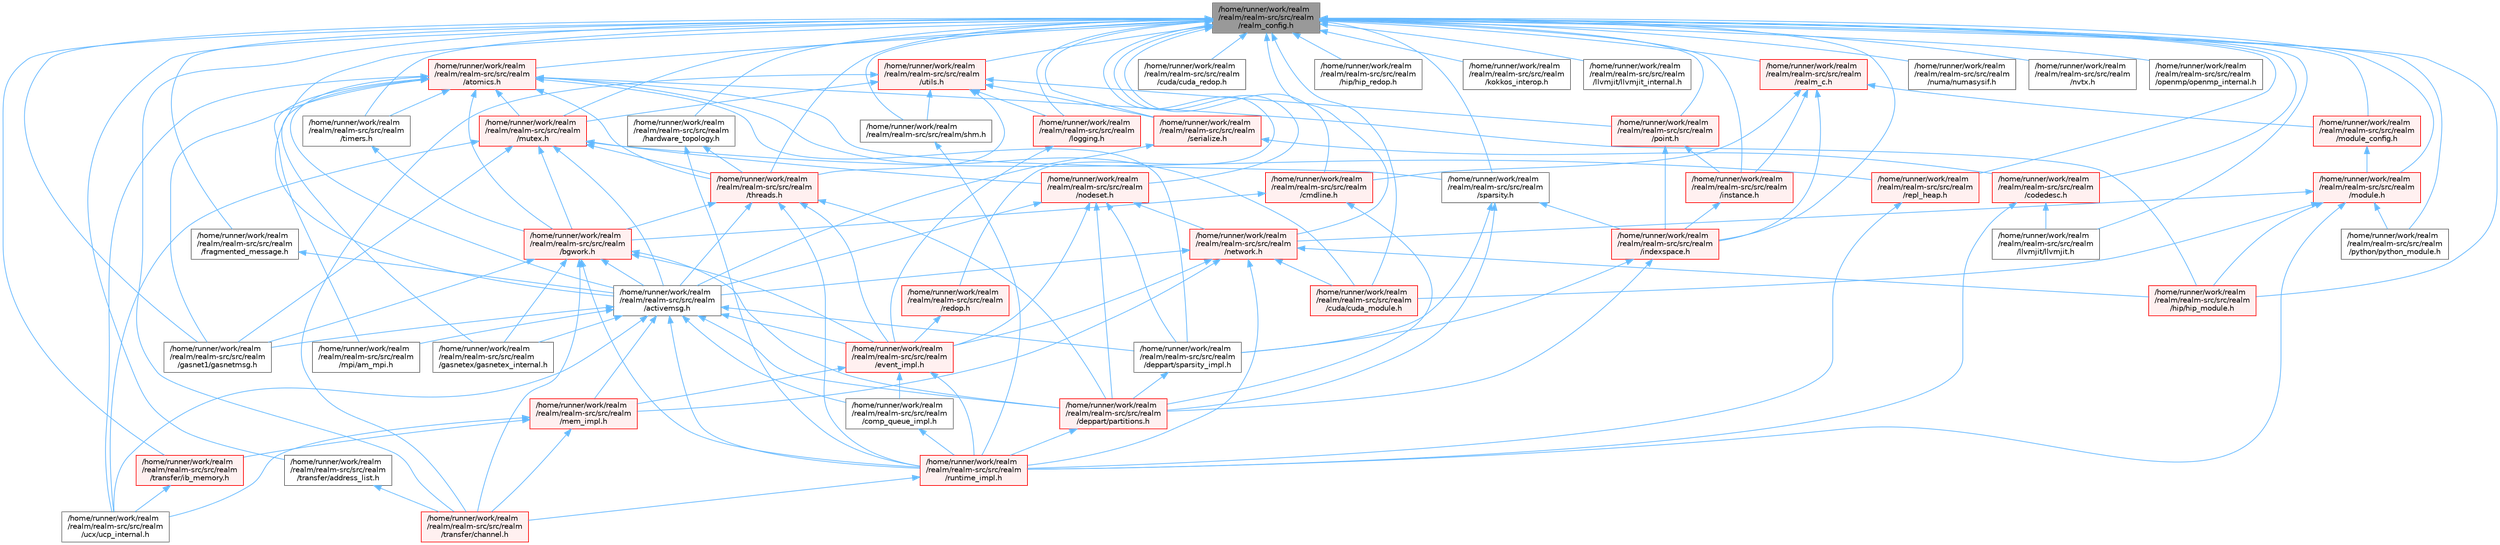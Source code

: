 digraph "/home/runner/work/realm/realm/realm-src/src/realm/realm_config.h"
{
 // LATEX_PDF_SIZE
  bgcolor="transparent";
  edge [fontname=Helvetica,fontsize=10,labelfontname=Helvetica,labelfontsize=10];
  node [fontname=Helvetica,fontsize=10,shape=box,height=0.2,width=0.4];
  Node1 [id="Node000001",label="/home/runner/work/realm\l/realm/realm-src/src/realm\l/realm_config.h",height=0.2,width=0.4,color="gray40", fillcolor="grey60", style="filled", fontcolor="black",tooltip=" "];
  Node1 -> Node2 [id="edge1_Node000001_Node000002",dir="back",color="steelblue1",style="solid",tooltip=" "];
  Node2 [id="Node000002",label="/home/runner/work/realm\l/realm/realm-src/src/realm\l/activemsg.h",height=0.2,width=0.4,color="grey40", fillcolor="white", style="filled",URL="$activemsg_8h.html",tooltip=" "];
  Node2 -> Node3 [id="edge2_Node000002_Node000003",dir="back",color="steelblue1",style="solid",tooltip=" "];
  Node3 [id="Node000003",label="/home/runner/work/realm\l/realm/realm-src/src/realm\l/comp_queue_impl.h",height=0.2,width=0.4,color="grey40", fillcolor="white", style="filled",URL="$comp__queue__impl_8h.html",tooltip=" "];
  Node3 -> Node4 [id="edge3_Node000003_Node000004",dir="back",color="steelblue1",style="solid",tooltip=" "];
  Node4 [id="Node000004",label="/home/runner/work/realm\l/realm/realm-src/src/realm\l/runtime_impl.h",height=0.2,width=0.4,color="red", fillcolor="#FFF0F0", style="filled",URL="$runtime__impl_8h.html",tooltip=" "];
  Node4 -> Node11 [id="edge4_Node000004_Node000011",dir="back",color="steelblue1",style="solid",tooltip=" "];
  Node11 [id="Node000011",label="/home/runner/work/realm\l/realm/realm-src/src/realm\l/transfer/channel.h",height=0.2,width=0.4,color="red", fillcolor="#FFF0F0", style="filled",URL="$channel_8h.html",tooltip=" "];
  Node2 -> Node18 [id="edge5_Node000002_Node000018",dir="back",color="steelblue1",style="solid",tooltip=" "];
  Node18 [id="Node000018",label="/home/runner/work/realm\l/realm/realm-src/src/realm\l/deppart/partitions.h",height=0.2,width=0.4,color="red", fillcolor="#FFF0F0", style="filled",URL="$partitions_8h.html",tooltip=" "];
  Node18 -> Node4 [id="edge6_Node000018_Node000004",dir="back",color="steelblue1",style="solid",tooltip=" "];
  Node2 -> Node23 [id="edge7_Node000002_Node000023",dir="back",color="steelblue1",style="solid",tooltip=" "];
  Node23 [id="Node000023",label="/home/runner/work/realm\l/realm/realm-src/src/realm\l/deppart/sparsity_impl.h",height=0.2,width=0.4,color="grey40", fillcolor="white", style="filled",URL="$sparsity__impl_8h.html",tooltip=" "];
  Node23 -> Node18 [id="edge8_Node000023_Node000018",dir="back",color="steelblue1",style="solid",tooltip=" "];
  Node2 -> Node24 [id="edge9_Node000002_Node000024",dir="back",color="steelblue1",style="solid",tooltip=" "];
  Node24 [id="Node000024",label="/home/runner/work/realm\l/realm/realm-src/src/realm\l/event_impl.h",height=0.2,width=0.4,color="red", fillcolor="#FFF0F0", style="filled",URL="$event__impl_8h.html",tooltip=" "];
  Node24 -> Node3 [id="edge10_Node000024_Node000003",dir="back",color="steelblue1",style="solid",tooltip=" "];
  Node24 -> Node27 [id="edge11_Node000024_Node000027",dir="back",color="steelblue1",style="solid",tooltip=" "];
  Node27 [id="Node000027",label="/home/runner/work/realm\l/realm/realm-src/src/realm\l/mem_impl.h",height=0.2,width=0.4,color="red", fillcolor="#FFF0F0", style="filled",URL="$mem__impl_8h.html",tooltip=" "];
  Node27 -> Node11 [id="edge12_Node000027_Node000011",dir="back",color="steelblue1",style="solid",tooltip=" "];
  Node27 -> Node28 [id="edge13_Node000027_Node000028",dir="back",color="steelblue1",style="solid",tooltip=" "];
  Node28 [id="Node000028",label="/home/runner/work/realm\l/realm/realm-src/src/realm\l/transfer/ib_memory.h",height=0.2,width=0.4,color="red", fillcolor="#FFF0F0", style="filled",URL="$ib__memory_8h.html",tooltip=" "];
  Node28 -> Node29 [id="edge14_Node000028_Node000029",dir="back",color="steelblue1",style="solid",tooltip=" "];
  Node29 [id="Node000029",label="/home/runner/work/realm\l/realm/realm-src/src/realm\l/ucx/ucp_internal.h",height=0.2,width=0.4,color="grey40", fillcolor="white", style="filled",URL="$ucp__internal_8h.html",tooltip=" "];
  Node27 -> Node29 [id="edge15_Node000027_Node000029",dir="back",color="steelblue1",style="solid",tooltip=" "];
  Node24 -> Node4 [id="edge16_Node000024_Node000004",dir="back",color="steelblue1",style="solid",tooltip=" "];
  Node2 -> Node34 [id="edge17_Node000002_Node000034",dir="back",color="steelblue1",style="solid",tooltip=" "];
  Node34 [id="Node000034",label="/home/runner/work/realm\l/realm/realm-src/src/realm\l/gasnet1/gasnetmsg.h",height=0.2,width=0.4,color="grey40", fillcolor="white", style="filled",URL="$gasnetmsg_8h.html",tooltip=" "];
  Node2 -> Node35 [id="edge18_Node000002_Node000035",dir="back",color="steelblue1",style="solid",tooltip=" "];
  Node35 [id="Node000035",label="/home/runner/work/realm\l/realm/realm-src/src/realm\l/gasnetex/gasnetex_internal.h",height=0.2,width=0.4,color="grey40", fillcolor="white", style="filled",URL="$gasnetex__internal_8h.html",tooltip=" "];
  Node2 -> Node27 [id="edge19_Node000002_Node000027",dir="back",color="steelblue1",style="solid",tooltip=" "];
  Node2 -> Node36 [id="edge20_Node000002_Node000036",dir="back",color="steelblue1",style="solid",tooltip=" "];
  Node36 [id="Node000036",label="/home/runner/work/realm\l/realm/realm-src/src/realm\l/mpi/am_mpi.h",height=0.2,width=0.4,color="grey40", fillcolor="white", style="filled",URL="$am__mpi_8h.html",tooltip=" "];
  Node2 -> Node4 [id="edge21_Node000002_Node000004",dir="back",color="steelblue1",style="solid",tooltip=" "];
  Node2 -> Node29 [id="edge22_Node000002_Node000029",dir="back",color="steelblue1",style="solid",tooltip=" "];
  Node1 -> Node37 [id="edge23_Node000001_Node000037",dir="back",color="steelblue1",style="solid",tooltip=" "];
  Node37 [id="Node000037",label="/home/runner/work/realm\l/realm/realm-src/src/realm\l/atomics.h",height=0.2,width=0.4,color="red", fillcolor="#FFF0F0", style="filled",URL="$atomics_8h.html",tooltip=" "];
  Node37 -> Node2 [id="edge24_Node000037_Node000002",dir="back",color="steelblue1",style="solid",tooltip=" "];
  Node37 -> Node38 [id="edge25_Node000037_Node000038",dir="back",color="steelblue1",style="solid",tooltip=" "];
  Node38 [id="Node000038",label="/home/runner/work/realm\l/realm/realm-src/src/realm\l/bgwork.h",height=0.2,width=0.4,color="red", fillcolor="#FFF0F0", style="filled",URL="$bgwork_8h.html",tooltip=" "];
  Node38 -> Node2 [id="edge26_Node000038_Node000002",dir="back",color="steelblue1",style="solid",tooltip=" "];
  Node38 -> Node18 [id="edge27_Node000038_Node000018",dir="back",color="steelblue1",style="solid",tooltip=" "];
  Node38 -> Node24 [id="edge28_Node000038_Node000024",dir="back",color="steelblue1",style="solid",tooltip=" "];
  Node38 -> Node34 [id="edge29_Node000038_Node000034",dir="back",color="steelblue1",style="solid",tooltip=" "];
  Node38 -> Node35 [id="edge30_Node000038_Node000035",dir="back",color="steelblue1",style="solid",tooltip=" "];
  Node38 -> Node4 [id="edge31_Node000038_Node000004",dir="back",color="steelblue1",style="solid",tooltip=" "];
  Node38 -> Node11 [id="edge32_Node000038_Node000011",dir="back",color="steelblue1",style="solid",tooltip=" "];
  Node37 -> Node40 [id="edge33_Node000037_Node000040",dir="back",color="steelblue1",style="solid",tooltip=" "];
  Node40 [id="Node000040",label="/home/runner/work/realm\l/realm/realm-src/src/realm\l/cuda/cuda_module.h",height=0.2,width=0.4,color="red", fillcolor="#FFF0F0", style="filled",URL="$cuda__module_8h.html",tooltip=" "];
  Node37 -> Node23 [id="edge34_Node000037_Node000023",dir="back",color="steelblue1",style="solid",tooltip=" "];
  Node37 -> Node34 [id="edge35_Node000037_Node000034",dir="back",color="steelblue1",style="solid",tooltip=" "];
  Node37 -> Node35 [id="edge36_Node000037_Node000035",dir="back",color="steelblue1",style="solid",tooltip=" "];
  Node37 -> Node42 [id="edge37_Node000037_Node000042",dir="back",color="steelblue1",style="solid",tooltip=" "];
  Node42 [id="Node000042",label="/home/runner/work/realm\l/realm/realm-src/src/realm\l/hip/hip_module.h",height=0.2,width=0.4,color="red", fillcolor="#FFF0F0", style="filled",URL="$hip__module_8h.html",tooltip=" "];
  Node37 -> Node36 [id="edge38_Node000037_Node000036",dir="back",color="steelblue1",style="solid",tooltip=" "];
  Node37 -> Node46 [id="edge39_Node000037_Node000046",dir="back",color="steelblue1",style="solid",tooltip=" "];
  Node46 [id="Node000046",label="/home/runner/work/realm\l/realm/realm-src/src/realm\l/mutex.h",height=0.2,width=0.4,color="red", fillcolor="#FFF0F0", style="filled",URL="$mutex_8h.html",tooltip=" "];
  Node46 -> Node2 [id="edge40_Node000046_Node000002",dir="back",color="steelblue1",style="solid",tooltip=" "];
  Node46 -> Node38 [id="edge41_Node000046_Node000038",dir="back",color="steelblue1",style="solid",tooltip=" "];
  Node46 -> Node34 [id="edge42_Node000046_Node000034",dir="back",color="steelblue1",style="solid",tooltip=" "];
  Node46 -> Node49 [id="edge43_Node000046_Node000049",dir="back",color="steelblue1",style="solid",tooltip=" "];
  Node49 [id="Node000049",label="/home/runner/work/realm\l/realm/realm-src/src/realm\l/nodeset.h",height=0.2,width=0.4,color="red", fillcolor="#FFF0F0", style="filled",URL="$nodeset_8h.html",tooltip=" "];
  Node49 -> Node2 [id="edge44_Node000049_Node000002",dir="back",color="steelblue1",style="solid",tooltip=" "];
  Node49 -> Node18 [id="edge45_Node000049_Node000018",dir="back",color="steelblue1",style="solid",tooltip=" "];
  Node49 -> Node23 [id="edge46_Node000049_Node000023",dir="back",color="steelblue1",style="solid",tooltip=" "];
  Node49 -> Node24 [id="edge47_Node000049_Node000024",dir="back",color="steelblue1",style="solid",tooltip=" "];
  Node49 -> Node50 [id="edge48_Node000049_Node000050",dir="back",color="steelblue1",style="solid",tooltip=" "];
  Node50 [id="Node000050",label="/home/runner/work/realm\l/realm/realm-src/src/realm\l/network.h",height=0.2,width=0.4,color="red", fillcolor="#FFF0F0", style="filled",URL="$network_8h.html",tooltip=" "];
  Node50 -> Node2 [id="edge49_Node000050_Node000002",dir="back",color="steelblue1",style="solid",tooltip=" "];
  Node50 -> Node40 [id="edge50_Node000050_Node000040",dir="back",color="steelblue1",style="solid",tooltip=" "];
  Node50 -> Node24 [id="edge51_Node000050_Node000024",dir="back",color="steelblue1",style="solid",tooltip=" "];
  Node50 -> Node42 [id="edge52_Node000050_Node000042",dir="back",color="steelblue1",style="solid",tooltip=" "];
  Node50 -> Node27 [id="edge53_Node000050_Node000027",dir="back",color="steelblue1",style="solid",tooltip=" "];
  Node50 -> Node4 [id="edge54_Node000050_Node000004",dir="back",color="steelblue1",style="solid",tooltip=" "];
  Node46 -> Node55 [id="edge55_Node000046_Node000055",dir="back",color="steelblue1",style="solid",tooltip=" "];
  Node55 [id="Node000055",label="/home/runner/work/realm\l/realm/realm-src/src/realm\l/repl_heap.h",height=0.2,width=0.4,color="red", fillcolor="#FFF0F0", style="filled",URL="$repl__heap_8h.html",tooltip=" "];
  Node55 -> Node4 [id="edge56_Node000055_Node000004",dir="back",color="steelblue1",style="solid",tooltip=" "];
  Node46 -> Node56 [id="edge57_Node000046_Node000056",dir="back",color="steelblue1",style="solid",tooltip=" "];
  Node56 [id="Node000056",label="/home/runner/work/realm\l/realm/realm-src/src/realm\l/threads.h",height=0.2,width=0.4,color="red", fillcolor="#FFF0F0", style="filled",URL="$threads_8h.html",tooltip=" "];
  Node56 -> Node2 [id="edge58_Node000056_Node000002",dir="back",color="steelblue1",style="solid",tooltip=" "];
  Node56 -> Node38 [id="edge59_Node000056_Node000038",dir="back",color="steelblue1",style="solid",tooltip=" "];
  Node56 -> Node18 [id="edge60_Node000056_Node000018",dir="back",color="steelblue1",style="solid",tooltip=" "];
  Node56 -> Node24 [id="edge61_Node000056_Node000024",dir="back",color="steelblue1",style="solid",tooltip=" "];
  Node56 -> Node4 [id="edge62_Node000056_Node000004",dir="back",color="steelblue1",style="solid",tooltip=" "];
  Node46 -> Node29 [id="edge63_Node000046_Node000029",dir="back",color="steelblue1",style="solid",tooltip=" "];
  Node37 -> Node64 [id="edge64_Node000037_Node000064",dir="back",color="steelblue1",style="solid",tooltip=" "];
  Node64 [id="Node000064",label="/home/runner/work/realm\l/realm/realm-src/src/realm\l/sparsity.h",height=0.2,width=0.4,color="grey40", fillcolor="white", style="filled",URL="$sparsity_8h.html",tooltip=" "];
  Node64 -> Node18 [id="edge65_Node000064_Node000018",dir="back",color="steelblue1",style="solid",tooltip=" "];
  Node64 -> Node23 [id="edge66_Node000064_Node000023",dir="back",color="steelblue1",style="solid",tooltip=" "];
  Node64 -> Node65 [id="edge67_Node000064_Node000065",dir="back",color="steelblue1",style="solid",tooltip=" "];
  Node65 [id="Node000065",label="/home/runner/work/realm\l/realm/realm-src/src/realm\l/indexspace.h",height=0.2,width=0.4,color="red", fillcolor="#FFF0F0", style="filled",URL="$indexspace_8h.html",tooltip=" "];
  Node65 -> Node18 [id="edge68_Node000065_Node000018",dir="back",color="steelblue1",style="solid",tooltip=" "];
  Node65 -> Node23 [id="edge69_Node000065_Node000023",dir="back",color="steelblue1",style="solid",tooltip=" "];
  Node37 -> Node56 [id="edge70_Node000037_Node000056",dir="back",color="steelblue1",style="solid",tooltip=" "];
  Node37 -> Node73 [id="edge71_Node000037_Node000073",dir="back",color="steelblue1",style="solid",tooltip=" "];
  Node73 [id="Node000073",label="/home/runner/work/realm\l/realm/realm-src/src/realm\l/timers.h",height=0.2,width=0.4,color="grey40", fillcolor="white", style="filled",URL="$timers_8h.html",tooltip=" "];
  Node73 -> Node38 [id="edge72_Node000073_Node000038",dir="back",color="steelblue1",style="solid",tooltip=" "];
  Node37 -> Node29 [id="edge73_Node000037_Node000029",dir="back",color="steelblue1",style="solid",tooltip=" "];
  Node1 -> Node74 [id="edge74_Node000001_Node000074",dir="back",color="steelblue1",style="solid",tooltip=" "];
  Node74 [id="Node000074",label="/home/runner/work/realm\l/realm/realm-src/src/realm\l/cmdline.h",height=0.2,width=0.4,color="red", fillcolor="#FFF0F0", style="filled",URL="$cmdline_8h.html",tooltip=" "];
  Node74 -> Node38 [id="edge75_Node000074_Node000038",dir="back",color="steelblue1",style="solid",tooltip=" "];
  Node74 -> Node18 [id="edge76_Node000074_Node000018",dir="back",color="steelblue1",style="solid",tooltip=" "];
  Node1 -> Node76 [id="edge77_Node000001_Node000076",dir="back",color="steelblue1",style="solid",tooltip=" "];
  Node76 [id="Node000076",label="/home/runner/work/realm\l/realm/realm-src/src/realm\l/codedesc.h",height=0.2,width=0.4,color="red", fillcolor="#FFF0F0", style="filled",URL="$codedesc_8h.html",tooltip=" "];
  Node76 -> Node77 [id="edge78_Node000076_Node000077",dir="back",color="steelblue1",style="solid",tooltip=" "];
  Node77 [id="Node000077",label="/home/runner/work/realm\l/realm/realm-src/src/realm\l/llvmjit/llvmjit.h",height=0.2,width=0.4,color="grey40", fillcolor="white", style="filled",URL="$llvmjit_8h.html",tooltip=" "];
  Node76 -> Node4 [id="edge79_Node000076_Node000004",dir="back",color="steelblue1",style="solid",tooltip=" "];
  Node1 -> Node40 [id="edge80_Node000001_Node000040",dir="back",color="steelblue1",style="solid",tooltip=" "];
  Node1 -> Node79 [id="edge81_Node000001_Node000079",dir="back",color="steelblue1",style="solid",tooltip=" "];
  Node79 [id="Node000079",label="/home/runner/work/realm\l/realm/realm-src/src/realm\l/cuda/cuda_redop.h",height=0.2,width=0.4,color="grey40", fillcolor="white", style="filled",URL="$cuda__redop_8h.html",tooltip=" "];
  Node1 -> Node80 [id="edge82_Node000001_Node000080",dir="back",color="steelblue1",style="solid",tooltip=" "];
  Node80 [id="Node000080",label="/home/runner/work/realm\l/realm/realm-src/src/realm\l/fragmented_message.h",height=0.2,width=0.4,color="grey40", fillcolor="white", style="filled",URL="$fragmented__message_8h.html",tooltip="Helper utility for reconstructing large ActiveMessages that were split into multiple network packets."];
  Node80 -> Node2 [id="edge83_Node000080_Node000002",dir="back",color="steelblue1",style="solid",tooltip=" "];
  Node1 -> Node34 [id="edge84_Node000001_Node000034",dir="back",color="steelblue1",style="solid",tooltip=" "];
  Node1 -> Node81 [id="edge85_Node000001_Node000081",dir="back",color="steelblue1",style="solid",tooltip=" "];
  Node81 [id="Node000081",label="/home/runner/work/realm\l/realm/realm-src/src/realm\l/hardware_topology.h",height=0.2,width=0.4,color="grey40", fillcolor="white", style="filled",URL="$hardware__topology_8h.html",tooltip=" "];
  Node81 -> Node4 [id="edge86_Node000081_Node000004",dir="back",color="steelblue1",style="solid",tooltip=" "];
  Node81 -> Node56 [id="edge87_Node000081_Node000056",dir="back",color="steelblue1",style="solid",tooltip=" "];
  Node1 -> Node42 [id="edge88_Node000001_Node000042",dir="back",color="steelblue1",style="solid",tooltip=" "];
  Node1 -> Node82 [id="edge89_Node000001_Node000082",dir="back",color="steelblue1",style="solid",tooltip=" "];
  Node82 [id="Node000082",label="/home/runner/work/realm\l/realm/realm-src/src/realm\l/hip/hip_redop.h",height=0.2,width=0.4,color="grey40", fillcolor="white", style="filled",URL="$hip__redop_8h.html",tooltip=" "];
  Node1 -> Node65 [id="edge90_Node000001_Node000065",dir="back",color="steelblue1",style="solid",tooltip=" "];
  Node1 -> Node83 [id="edge91_Node000001_Node000083",dir="back",color="steelblue1",style="solid",tooltip=" "];
  Node83 [id="Node000083",label="/home/runner/work/realm\l/realm/realm-src/src/realm\l/instance.h",height=0.2,width=0.4,color="red", fillcolor="#FFF0F0", style="filled",URL="$instance_8h.html",tooltip=" "];
  Node83 -> Node65 [id="edge92_Node000083_Node000065",dir="back",color="steelblue1",style="solid",tooltip=" "];
  Node1 -> Node8 [id="edge93_Node000001_Node000008",dir="back",color="steelblue1",style="solid",tooltip=" "];
  Node8 [id="Node000008",label="/home/runner/work/realm\l/realm/realm-src/src/realm\l/kokkos_interop.h",height=0.2,width=0.4,color="grey40", fillcolor="white", style="filled",URL="$kokkos__interop_8h.html",tooltip=" "];
  Node1 -> Node77 [id="edge94_Node000001_Node000077",dir="back",color="steelblue1",style="solid",tooltip=" "];
  Node1 -> Node85 [id="edge95_Node000001_Node000085",dir="back",color="steelblue1",style="solid",tooltip=" "];
  Node85 [id="Node000085",label="/home/runner/work/realm\l/realm/realm-src/src/realm\l/llvmjit/llvmjit_internal.h",height=0.2,width=0.4,color="grey40", fillcolor="white", style="filled",URL="$llvmjit__internal_8h.html",tooltip=" "];
  Node1 -> Node86 [id="edge96_Node000001_Node000086",dir="back",color="steelblue1",style="solid",tooltip=" "];
  Node86 [id="Node000086",label="/home/runner/work/realm\l/realm/realm-src/src/realm\l/logging.h",height=0.2,width=0.4,color="red", fillcolor="#FFF0F0", style="filled",URL="$logging_8h.html",tooltip=" "];
  Node86 -> Node24 [id="edge97_Node000086_Node000024",dir="back",color="steelblue1",style="solid",tooltip=" "];
  Node1 -> Node87 [id="edge98_Node000001_Node000087",dir="back",color="steelblue1",style="solid",tooltip=" "];
  Node87 [id="Node000087",label="/home/runner/work/realm\l/realm/realm-src/src/realm\l/module.h",height=0.2,width=0.4,color="red", fillcolor="#FFF0F0", style="filled",URL="$module_8h.html",tooltip=" "];
  Node87 -> Node40 [id="edge99_Node000087_Node000040",dir="back",color="steelblue1",style="solid",tooltip=" "];
  Node87 -> Node42 [id="edge100_Node000087_Node000042",dir="back",color="steelblue1",style="solid",tooltip=" "];
  Node87 -> Node50 [id="edge101_Node000087_Node000050",dir="back",color="steelblue1",style="solid",tooltip=" "];
  Node87 -> Node93 [id="edge102_Node000087_Node000093",dir="back",color="steelblue1",style="solid",tooltip=" "];
  Node93 [id="Node000093",label="/home/runner/work/realm\l/realm/realm-src/src/realm\l/python/python_module.h",height=0.2,width=0.4,color="grey40", fillcolor="white", style="filled",URL="$python__module_8h.html",tooltip=" "];
  Node87 -> Node4 [id="edge103_Node000087_Node000004",dir="back",color="steelblue1",style="solid",tooltip=" "];
  Node1 -> Node94 [id="edge104_Node000001_Node000094",dir="back",color="steelblue1",style="solid",tooltip=" "];
  Node94 [id="Node000094",label="/home/runner/work/realm\l/realm/realm-src/src/realm\l/module_config.h",height=0.2,width=0.4,color="red", fillcolor="#FFF0F0", style="filled",URL="$module__config_8h.html",tooltip=" "];
  Node94 -> Node87 [id="edge105_Node000094_Node000087",dir="back",color="steelblue1",style="solid",tooltip=" "];
  Node1 -> Node46 [id="edge106_Node000001_Node000046",dir="back",color="steelblue1",style="solid",tooltip=" "];
  Node1 -> Node50 [id="edge107_Node000001_Node000050",dir="back",color="steelblue1",style="solid",tooltip=" "];
  Node1 -> Node49 [id="edge108_Node000001_Node000049",dir="back",color="steelblue1",style="solid",tooltip=" "];
  Node1 -> Node96 [id="edge109_Node000001_Node000096",dir="back",color="steelblue1",style="solid",tooltip=" "];
  Node96 [id="Node000096",label="/home/runner/work/realm\l/realm/realm-src/src/realm\l/numa/numasysif.h",height=0.2,width=0.4,color="grey40", fillcolor="white", style="filled",URL="$numasysif_8h.html",tooltip=" "];
  Node1 -> Node97 [id="edge110_Node000001_Node000097",dir="back",color="steelblue1",style="solid",tooltip=" "];
  Node97 [id="Node000097",label="/home/runner/work/realm\l/realm/realm-src/src/realm\l/nvtx.h",height=0.2,width=0.4,color="grey40", fillcolor="white", style="filled",URL="$nvtx_8h.html",tooltip=" "];
  Node1 -> Node9 [id="edge111_Node000001_Node000009",dir="back",color="steelblue1",style="solid",tooltip=" "];
  Node9 [id="Node000009",label="/home/runner/work/realm\l/realm/realm-src/src/realm\l/openmp/openmp_internal.h",height=0.2,width=0.4,color="grey40", fillcolor="white", style="filled",URL="$openmp__internal_8h.html",tooltip=" "];
  Node1 -> Node98 [id="edge112_Node000001_Node000098",dir="back",color="steelblue1",style="solid",tooltip=" "];
  Node98 [id="Node000098",label="/home/runner/work/realm\l/realm/realm-src/src/realm\l/point.h",height=0.2,width=0.4,color="red", fillcolor="#FFF0F0", style="filled",URL="$point_8h.html",tooltip=" "];
  Node98 -> Node65 [id="edge113_Node000098_Node000065",dir="back",color="steelblue1",style="solid",tooltip=" "];
  Node98 -> Node83 [id="edge114_Node000098_Node000083",dir="back",color="steelblue1",style="solid",tooltip=" "];
  Node1 -> Node93 [id="edge115_Node000001_Node000093",dir="back",color="steelblue1",style="solid",tooltip=" "];
  Node1 -> Node101 [id="edge116_Node000001_Node000101",dir="back",color="steelblue1",style="solid",tooltip=" "];
  Node101 [id="Node000101",label="/home/runner/work/realm\l/realm/realm-src/src/realm\l/realm_c.h",height=0.2,width=0.4,color="red", fillcolor="#FFF0F0", style="filled",URL="$realm__c_8h.html",tooltip=" "];
  Node101 -> Node74 [id="edge117_Node000101_Node000074",dir="back",color="steelblue1",style="solid",tooltip=" "];
  Node101 -> Node65 [id="edge118_Node000101_Node000065",dir="back",color="steelblue1",style="solid",tooltip=" "];
  Node101 -> Node83 [id="edge119_Node000101_Node000083",dir="back",color="steelblue1",style="solid",tooltip=" "];
  Node101 -> Node94 [id="edge120_Node000101_Node000094",dir="back",color="steelblue1",style="solid",tooltip=" "];
  Node1 -> Node111 [id="edge121_Node000001_Node000111",dir="back",color="steelblue1",style="solid",tooltip=" "];
  Node111 [id="Node000111",label="/home/runner/work/realm\l/realm/realm-src/src/realm\l/redop.h",height=0.2,width=0.4,color="red", fillcolor="#FFF0F0", style="filled",URL="$redop_8h.html",tooltip=" "];
  Node111 -> Node24 [id="edge122_Node000111_Node000024",dir="back",color="steelblue1",style="solid",tooltip=" "];
  Node1 -> Node55 [id="edge123_Node000001_Node000055",dir="back",color="steelblue1",style="solid",tooltip=" "];
  Node1 -> Node112 [id="edge124_Node000001_Node000112",dir="back",color="steelblue1",style="solid",tooltip=" "];
  Node112 [id="Node000112",label="/home/runner/work/realm\l/realm/realm-src/src/realm\l/serialize.h",height=0.2,width=0.4,color="red", fillcolor="#FFF0F0", style="filled",URL="$serialize_8h.html",tooltip=" "];
  Node112 -> Node2 [id="edge125_Node000112_Node000002",dir="back",color="steelblue1",style="solid",tooltip=" "];
  Node112 -> Node76 [id="edge126_Node000112_Node000076",dir="back",color="steelblue1",style="solid",tooltip=" "];
  Node1 -> Node114 [id="edge127_Node000001_Node000114",dir="back",color="steelblue1",style="solid",tooltip=" "];
  Node114 [id="Node000114",label="/home/runner/work/realm\l/realm/realm-src/src/realm/shm.h",height=0.2,width=0.4,color="grey40", fillcolor="white", style="filled",URL="$shm_8h.html",tooltip=" "];
  Node114 -> Node4 [id="edge128_Node000114_Node000004",dir="back",color="steelblue1",style="solid",tooltip=" "];
  Node1 -> Node64 [id="edge129_Node000001_Node000064",dir="back",color="steelblue1",style="solid",tooltip=" "];
  Node1 -> Node56 [id="edge130_Node000001_Node000056",dir="back",color="steelblue1",style="solid",tooltip=" "];
  Node1 -> Node73 [id="edge131_Node000001_Node000073",dir="back",color="steelblue1",style="solid",tooltip=" "];
  Node1 -> Node108 [id="edge132_Node000001_Node000108",dir="back",color="steelblue1",style="solid",tooltip=" "];
  Node108 [id="Node000108",label="/home/runner/work/realm\l/realm/realm-src/src/realm\l/transfer/address_list.h",height=0.2,width=0.4,color="grey40", fillcolor="white", style="filled",URL="$address__list_8h.html",tooltip=" "];
  Node108 -> Node11 [id="edge133_Node000108_Node000011",dir="back",color="steelblue1",style="solid",tooltip=" "];
  Node1 -> Node11 [id="edge134_Node000001_Node000011",dir="back",color="steelblue1",style="solid",tooltip=" "];
  Node1 -> Node28 [id="edge135_Node000001_Node000028",dir="back",color="steelblue1",style="solid",tooltip=" "];
  Node1 -> Node115 [id="edge136_Node000001_Node000115",dir="back",color="steelblue1",style="solid",tooltip=" "];
  Node115 [id="Node000115",label="/home/runner/work/realm\l/realm/realm-src/src/realm\l/utils.h",height=0.2,width=0.4,color="red", fillcolor="#FFF0F0", style="filled",URL="$utils_8h.html",tooltip=" "];
  Node115 -> Node86 [id="edge137_Node000115_Node000086",dir="back",color="steelblue1",style="solid",tooltip=" "];
  Node115 -> Node46 [id="edge138_Node000115_Node000046",dir="back",color="steelblue1",style="solid",tooltip=" "];
  Node115 -> Node98 [id="edge139_Node000115_Node000098",dir="back",color="steelblue1",style="solid",tooltip=" "];
  Node115 -> Node112 [id="edge140_Node000115_Node000112",dir="back",color="steelblue1",style="solid",tooltip=" "];
  Node115 -> Node114 [id="edge141_Node000115_Node000114",dir="back",color="steelblue1",style="solid",tooltip=" "];
  Node115 -> Node56 [id="edge142_Node000115_Node000056",dir="back",color="steelblue1",style="solid",tooltip=" "];
  Node115 -> Node11 [id="edge143_Node000115_Node000011",dir="back",color="steelblue1",style="solid",tooltip=" "];
}
